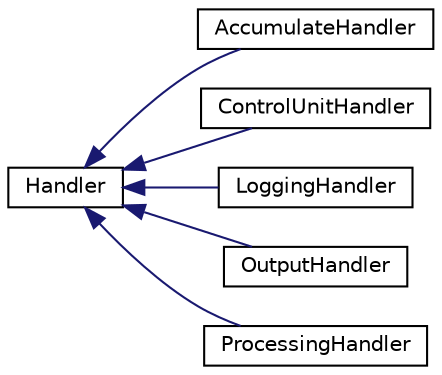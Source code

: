 digraph "Graphical Class Hierarchy"
{
  edge [fontname="Helvetica",fontsize="10",labelfontname="Helvetica",labelfontsize="10"];
  node [fontname="Helvetica",fontsize="10",shape=record];
  rankdir="LR";
  Node1 [label="Handler",height=0.2,width=0.4,color="black", fillcolor="white", style="filled",URL="$classHandler.html"];
  Node1 -> Node2 [dir="back",color="midnightblue",fontsize="10",style="solid",fontname="Helvetica"];
  Node2 [label="AccumulateHandler",height=0.2,width=0.4,color="black", fillcolor="white", style="filled",URL="$classAccumulateHandler.html"];
  Node1 -> Node3 [dir="back",color="midnightblue",fontsize="10",style="solid",fontname="Helvetica"];
  Node3 [label="ControlUnitHandler",height=0.2,width=0.4,color="black", fillcolor="white", style="filled",URL="$classControlUnitHandler.html"];
  Node1 -> Node4 [dir="back",color="midnightblue",fontsize="10",style="solid",fontname="Helvetica"];
  Node4 [label="LoggingHandler",height=0.2,width=0.4,color="black", fillcolor="white", style="filled",URL="$classLoggingHandler.html"];
  Node1 -> Node5 [dir="back",color="midnightblue",fontsize="10",style="solid",fontname="Helvetica"];
  Node5 [label="OutputHandler",height=0.2,width=0.4,color="black", fillcolor="white", style="filled",URL="$classOutputHandler.html"];
  Node1 -> Node6 [dir="back",color="midnightblue",fontsize="10",style="solid",fontname="Helvetica"];
  Node6 [label="ProcessingHandler",height=0.2,width=0.4,color="black", fillcolor="white", style="filled",URL="$classProcessingHandler.html"];
}
